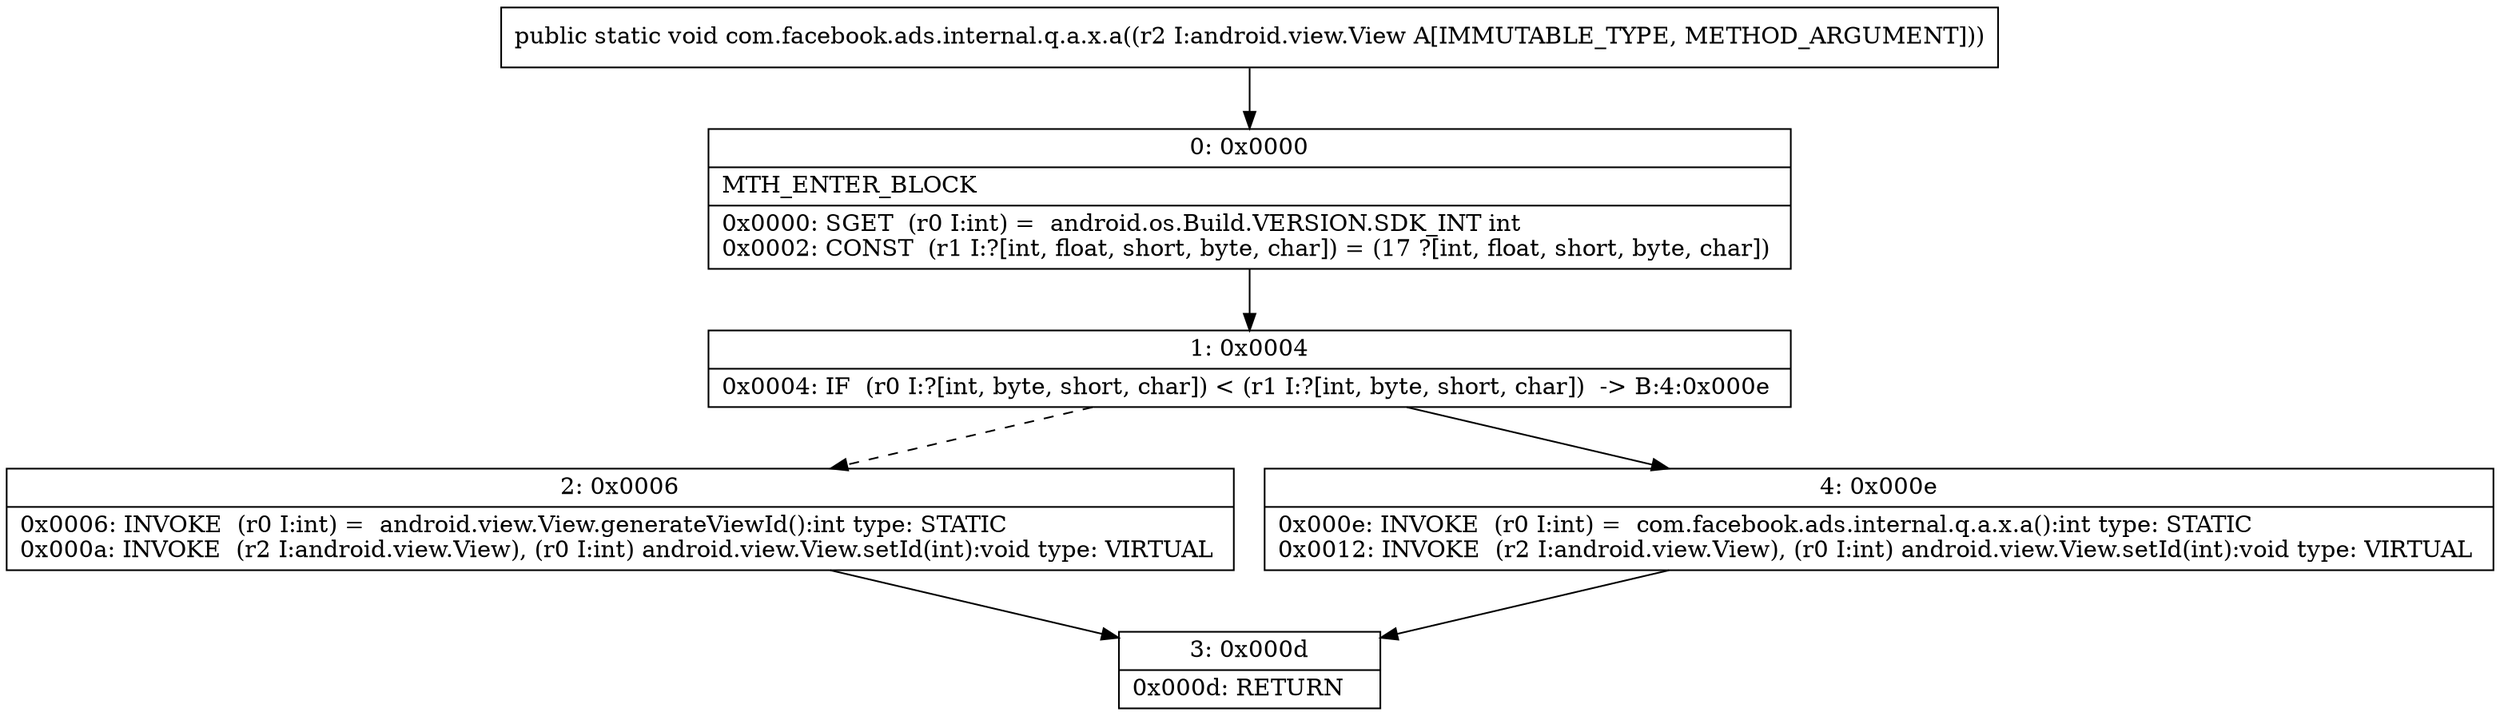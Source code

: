 digraph "CFG forcom.facebook.ads.internal.q.a.x.a(Landroid\/view\/View;)V" {
Node_0 [shape=record,label="{0\:\ 0x0000|MTH_ENTER_BLOCK\l|0x0000: SGET  (r0 I:int) =  android.os.Build.VERSION.SDK_INT int \l0x0002: CONST  (r1 I:?[int, float, short, byte, char]) = (17 ?[int, float, short, byte, char]) \l}"];
Node_1 [shape=record,label="{1\:\ 0x0004|0x0004: IF  (r0 I:?[int, byte, short, char]) \< (r1 I:?[int, byte, short, char])  \-\> B:4:0x000e \l}"];
Node_2 [shape=record,label="{2\:\ 0x0006|0x0006: INVOKE  (r0 I:int) =  android.view.View.generateViewId():int type: STATIC \l0x000a: INVOKE  (r2 I:android.view.View), (r0 I:int) android.view.View.setId(int):void type: VIRTUAL \l}"];
Node_3 [shape=record,label="{3\:\ 0x000d|0x000d: RETURN   \l}"];
Node_4 [shape=record,label="{4\:\ 0x000e|0x000e: INVOKE  (r0 I:int) =  com.facebook.ads.internal.q.a.x.a():int type: STATIC \l0x0012: INVOKE  (r2 I:android.view.View), (r0 I:int) android.view.View.setId(int):void type: VIRTUAL \l}"];
MethodNode[shape=record,label="{public static void com.facebook.ads.internal.q.a.x.a((r2 I:android.view.View A[IMMUTABLE_TYPE, METHOD_ARGUMENT])) }"];
MethodNode -> Node_0;
Node_0 -> Node_1;
Node_1 -> Node_2[style=dashed];
Node_1 -> Node_4;
Node_2 -> Node_3;
Node_4 -> Node_3;
}

